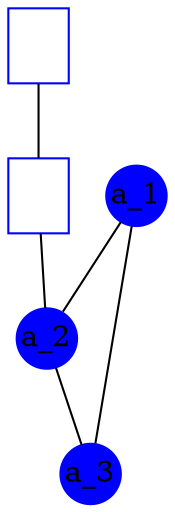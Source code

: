 graph G {
	node [shape=circle, texmode=math, fixedsize=True, width="0.4", style="filled, shadow=true", color="blue"];
	edge [style="linecolor=green, showpoints=true,dotstyle=triangle"];
	a_1-- a_2 -- a_3 -- a_1;
	node [shape=box, style="shadow=true", label=""];
	edge [style="linecolor=red, shadow=true"];
	b_1 -- b_2 -- a_2;
}